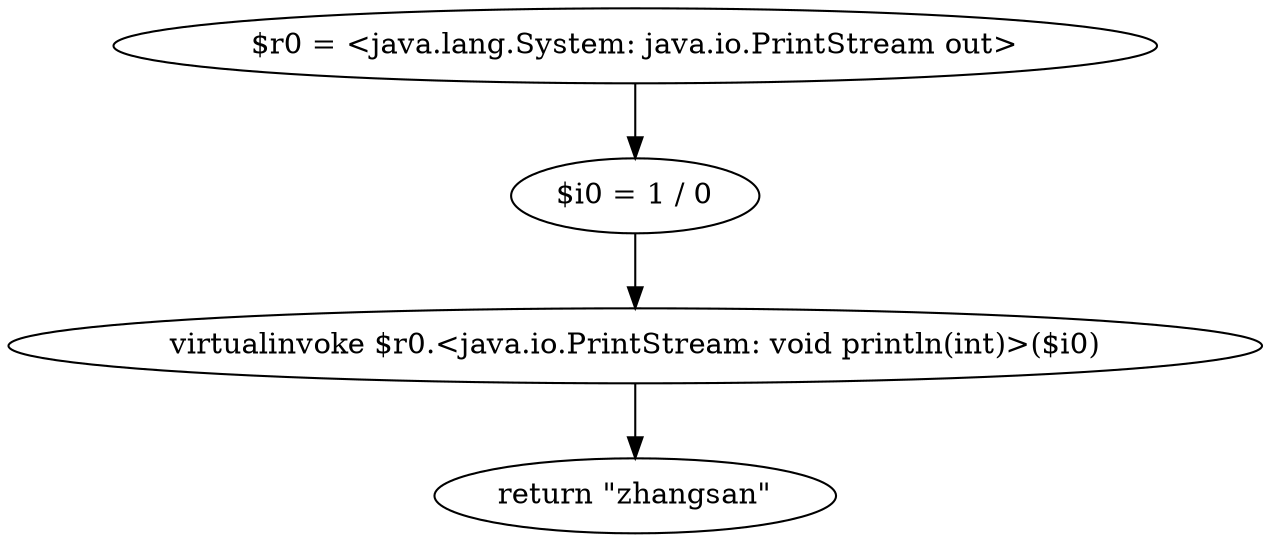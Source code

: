 digraph "unitGraph" {
    "$r0 = <java.lang.System: java.io.PrintStream out>"
    "$i0 = 1 / 0"
    "virtualinvoke $r0.<java.io.PrintStream: void println(int)>($i0)"
    "return \"zhangsan\""
    "$r0 = <java.lang.System: java.io.PrintStream out>"->"$i0 = 1 / 0";
    "$i0 = 1 / 0"->"virtualinvoke $r0.<java.io.PrintStream: void println(int)>($i0)";
    "virtualinvoke $r0.<java.io.PrintStream: void println(int)>($i0)"->"return \"zhangsan\"";
}
